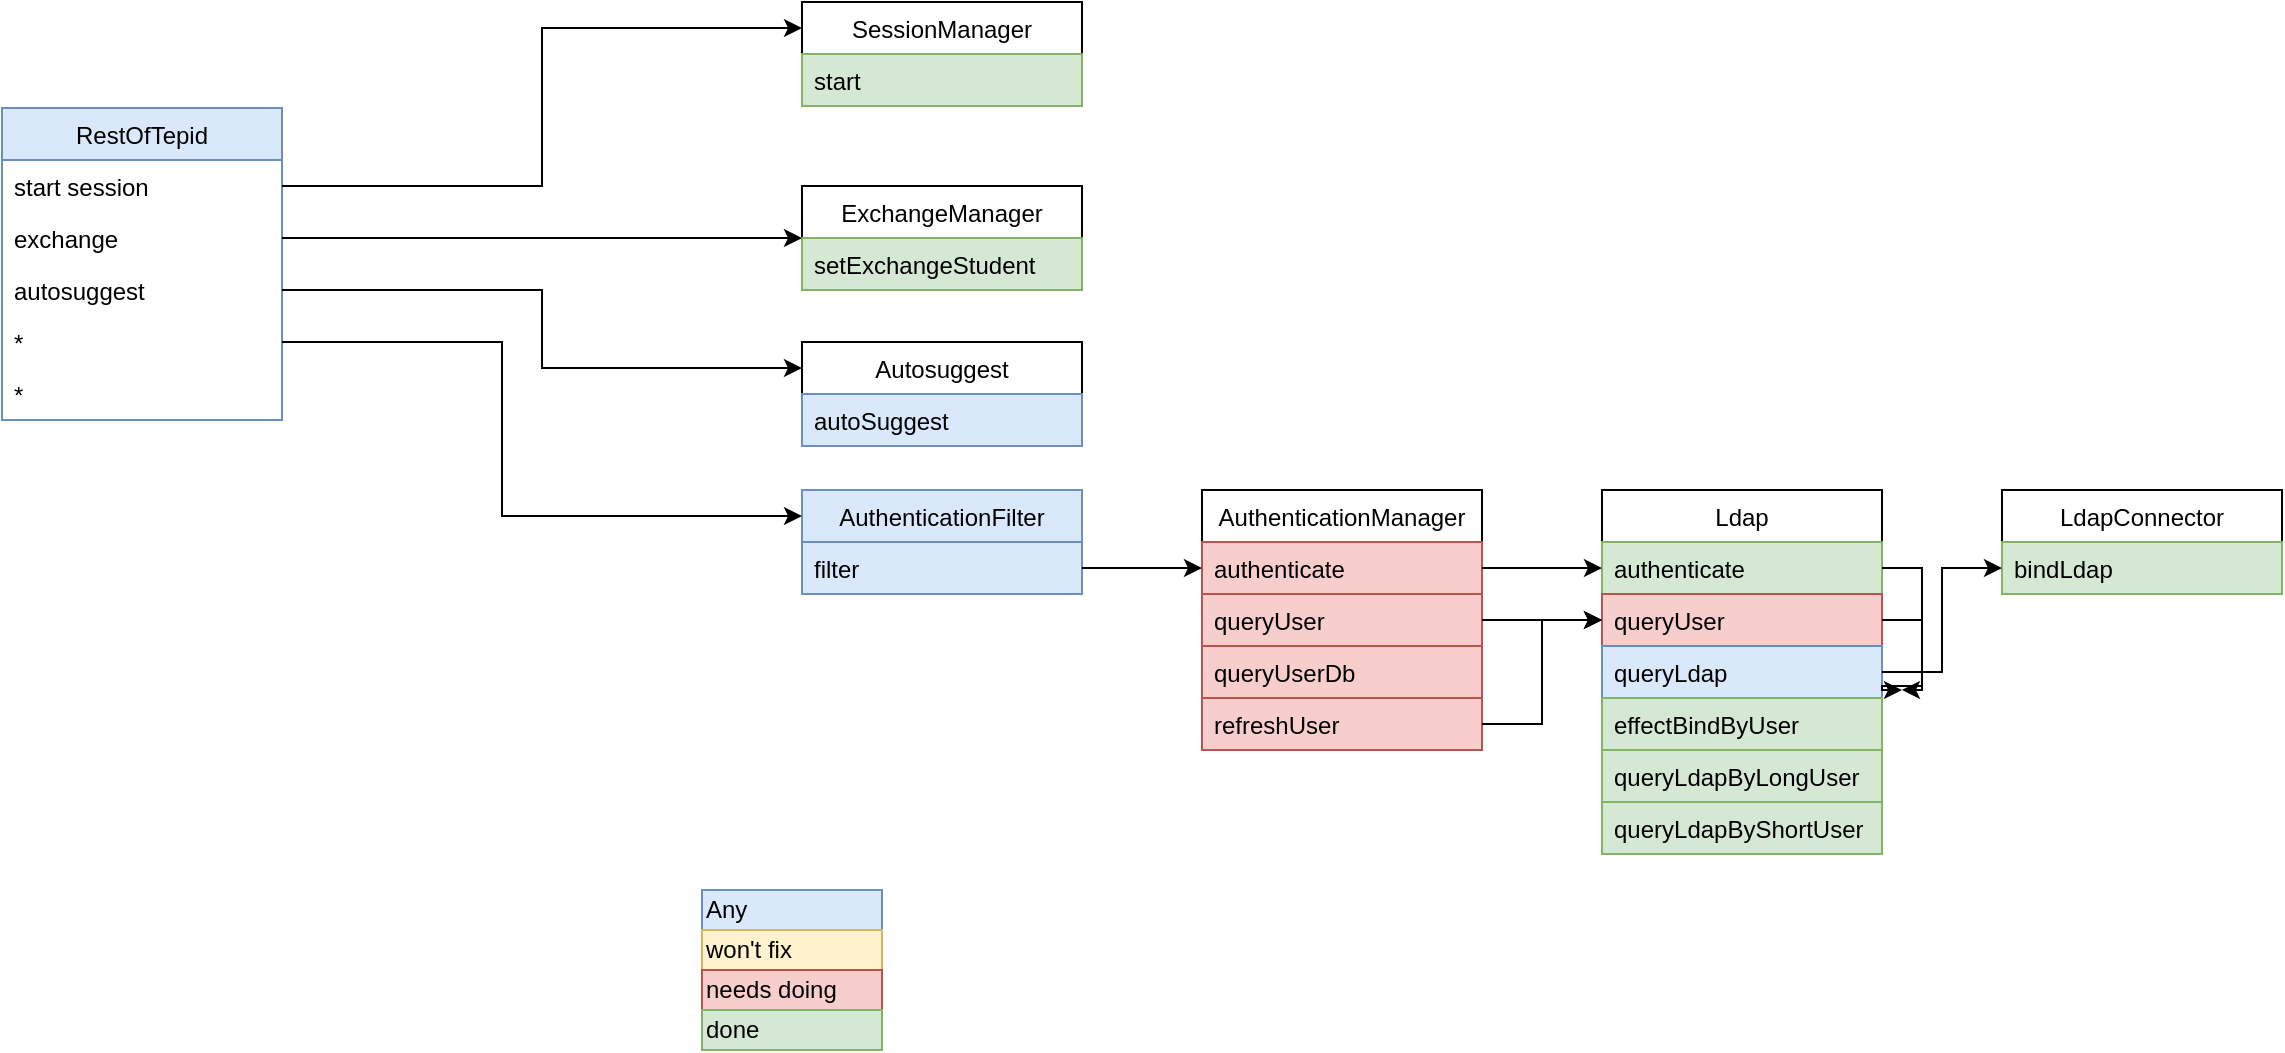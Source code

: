 <mxfile pages="1" version="11.2.4" type="device"><diagram name="Page-1" id="9f46799a-70d6-7492-0946-bef42562c5a5"><mxGraphModel dx="1178" dy="801" grid="1" gridSize="10" guides="1" tooltips="1" connect="1" arrows="1" fold="1" page="1" pageScale="1" pageWidth="1100" pageHeight="850" background="#ffffff" math="0" shadow="0"><root><mxCell id="0"/><mxCell id="1" parent="0"/><mxCell id="6UheGPy9PFIVRsEXZHjF-1" value="AuthenticationFilter" style="swimlane;fontStyle=0;childLayout=stackLayout;horizontal=1;startSize=26;fillColor=#dae8fc;horizontalStack=0;resizeParent=1;resizeParentMax=0;resizeLast=0;collapsible=1;marginBottom=0;strokeColor=#6c8ebf;" parent="1" vertex="1"><mxGeometry x="680" y="270" width="140" height="52" as="geometry"/></mxCell><mxCell id="6UheGPy9PFIVRsEXZHjF-2" value="filter" style="text;strokeColor=#6c8ebf;fillColor=#dae8fc;align=left;verticalAlign=top;spacingLeft=4;spacingRight=4;overflow=hidden;rotatable=0;points=[[0,0.5],[1,0.5]];portConstraint=eastwest;" parent="6UheGPy9PFIVRsEXZHjF-1" vertex="1"><mxGeometry y="26" width="140" height="26" as="geometry"/></mxCell><mxCell id="6UheGPy9PFIVRsEXZHjF-5" value="AuthenticationManager" style="swimlane;fontStyle=0;childLayout=stackLayout;horizontal=1;startSize=26;fillColor=none;horizontalStack=0;resizeParent=1;resizeParentMax=0;resizeLast=0;collapsible=1;marginBottom=0;" parent="1" vertex="1"><mxGeometry x="880" y="270" width="140" height="130" as="geometry"/></mxCell><mxCell id="6UheGPy9PFIVRsEXZHjF-6" value="authenticate" style="text;strokeColor=#b85450;fillColor=#f8cecc;align=left;verticalAlign=top;spacingLeft=4;spacingRight=4;overflow=hidden;rotatable=0;points=[[0,0.5],[1,0.5]];portConstraint=eastwest;" parent="6UheGPy9PFIVRsEXZHjF-5" vertex="1"><mxGeometry y="26" width="140" height="26" as="geometry"/></mxCell><mxCell id="6UheGPy9PFIVRsEXZHjF-7" value="queryUser" style="text;strokeColor=#b85450;fillColor=#f8cecc;align=left;verticalAlign=top;spacingLeft=4;spacingRight=4;overflow=hidden;rotatable=0;points=[[0,0.5],[1,0.5]];portConstraint=eastwest;" parent="6UheGPy9PFIVRsEXZHjF-5" vertex="1"><mxGeometry y="52" width="140" height="26" as="geometry"/></mxCell><mxCell id="6UheGPy9PFIVRsEXZHjF-8" value="queryUserDb" style="text;strokeColor=#b85450;fillColor=#f8cecc;align=left;verticalAlign=top;spacingLeft=4;spacingRight=4;overflow=hidden;rotatable=0;points=[[0,0.5],[1,0.5]];portConstraint=eastwest;" parent="6UheGPy9PFIVRsEXZHjF-5" vertex="1"><mxGeometry y="78" width="140" height="26" as="geometry"/></mxCell><mxCell id="9L9sooSEBMNucQ8PZTeV-11" value="refreshUser" style="text;strokeColor=#b85450;fillColor=#f8cecc;align=left;verticalAlign=top;spacingLeft=4;spacingRight=4;overflow=hidden;rotatable=0;points=[[0,0.5],[1,0.5]];portConstraint=eastwest;" vertex="1" parent="6UheGPy9PFIVRsEXZHjF-5"><mxGeometry y="104" width="140" height="26" as="geometry"/></mxCell><mxCell id="6UheGPy9PFIVRsEXZHjF-9" value="Autosuggest" style="swimlane;fontStyle=0;childLayout=stackLayout;horizontal=1;startSize=26;fillColor=none;horizontalStack=0;resizeParent=1;resizeParentMax=0;resizeLast=0;collapsible=1;marginBottom=0;" parent="1" vertex="1"><mxGeometry x="680" y="196" width="140" height="52" as="geometry"/></mxCell><mxCell id="6UheGPy9PFIVRsEXZHjF-12" value="autoSuggest" style="text;strokeColor=#6c8ebf;fillColor=#dae8fc;align=left;verticalAlign=top;spacingLeft=4;spacingRight=4;overflow=hidden;rotatable=0;points=[[0,0.5],[1,0.5]];portConstraint=eastwest;" parent="6UheGPy9PFIVRsEXZHjF-9" vertex="1"><mxGeometry y="26" width="140" height="26" as="geometry"/></mxCell><mxCell id="6UheGPy9PFIVRsEXZHjF-13" value="ExchangeManager" style="swimlane;fontStyle=0;childLayout=stackLayout;horizontal=1;startSize=26;fillColor=none;horizontalStack=0;resizeParent=1;resizeParentMax=0;resizeLast=0;collapsible=1;marginBottom=0;" parent="1" vertex="1"><mxGeometry x="680" y="118" width="140" height="52" as="geometry"/></mxCell><mxCell id="6UheGPy9PFIVRsEXZHjF-14" value="setExchangeStudent" style="text;strokeColor=#82b366;fillColor=#d5e8d4;align=left;verticalAlign=top;spacingLeft=4;spacingRight=4;overflow=hidden;rotatable=0;points=[[0,0.5],[1,0.5]];portConstraint=eastwest;" parent="6UheGPy9PFIVRsEXZHjF-13" vertex="1"><mxGeometry y="26" width="140" height="26" as="geometry"/></mxCell><mxCell id="6UheGPy9PFIVRsEXZHjF-18" value="Ldap" style="swimlane;fontStyle=0;childLayout=stackLayout;horizontal=1;startSize=26;fillColor=none;horizontalStack=0;resizeParent=1;resizeParentMax=0;resizeLast=0;collapsible=1;marginBottom=0;" parent="1" vertex="1"><mxGeometry x="1080" y="270" width="140" height="182" as="geometry"/></mxCell><mxCell id="6UheGPy9PFIVRsEXZHjF-21" value="authenticate" style="text;strokeColor=#82b366;fillColor=#d5e8d4;align=left;verticalAlign=top;spacingLeft=4;spacingRight=4;overflow=hidden;rotatable=0;points=[[0,0.5],[1,0.5]];portConstraint=eastwest;" parent="6UheGPy9PFIVRsEXZHjF-18" vertex="1"><mxGeometry y="26" width="140" height="26" as="geometry"/></mxCell><mxCell id="6UheGPy9PFIVRsEXZHjF-19" value="queryUser" style="text;strokeColor=#b85450;fillColor=#f8cecc;align=left;verticalAlign=top;spacingLeft=4;spacingRight=4;overflow=hidden;rotatable=0;points=[[0,0.5],[1,0.5]];portConstraint=eastwest;" parent="6UheGPy9PFIVRsEXZHjF-18" vertex="1"><mxGeometry y="52" width="140" height="26" as="geometry"/></mxCell><mxCell id="6UheGPy9PFIVRsEXZHjF-20" value="queryLdap" style="text;strokeColor=#6c8ebf;fillColor=#dae8fc;align=left;verticalAlign=top;spacingLeft=4;spacingRight=4;overflow=hidden;rotatable=0;points=[[0,0.5],[1,0.5]];portConstraint=eastwest;" parent="6UheGPy9PFIVRsEXZHjF-18" vertex="1"><mxGeometry y="78" width="140" height="26" as="geometry"/></mxCell><mxCell id="9L9sooSEBMNucQ8PZTeV-31" value="effectBindByUser" style="text;strokeColor=#82b366;fillColor=#d5e8d4;align=left;verticalAlign=top;spacingLeft=4;spacingRight=4;overflow=hidden;rotatable=0;points=[[0,0.5],[1,0.5]];portConstraint=eastwest;" vertex="1" parent="6UheGPy9PFIVRsEXZHjF-18"><mxGeometry y="104" width="140" height="26" as="geometry"/></mxCell><mxCell id="9L9sooSEBMNucQ8PZTeV-32" value="queryLdapByLongUser" style="text;strokeColor=#82b366;fillColor=#d5e8d4;align=left;verticalAlign=top;spacingLeft=4;spacingRight=4;overflow=hidden;rotatable=0;points=[[0,0.5],[1,0.5]];portConstraint=eastwest;" vertex="1" parent="6UheGPy9PFIVRsEXZHjF-18"><mxGeometry y="130" width="140" height="26" as="geometry"/></mxCell><mxCell id="9L9sooSEBMNucQ8PZTeV-33" value="queryLdapByShortUser" style="text;strokeColor=#82b366;fillColor=#d5e8d4;align=left;verticalAlign=top;spacingLeft=4;spacingRight=4;overflow=hidden;rotatable=0;points=[[0,0.5],[1,0.5]];portConstraint=eastwest;" vertex="1" parent="6UheGPy9PFIVRsEXZHjF-18"><mxGeometry y="156" width="140" height="26" as="geometry"/></mxCell><mxCell id="6UheGPy9PFIVRsEXZHjF-22" value="SessionManager" style="swimlane;fontStyle=0;childLayout=stackLayout;horizontal=1;startSize=26;fillColor=none;horizontalStack=0;resizeParent=1;resizeParentMax=0;resizeLast=0;collapsible=1;marginBottom=0;" parent="1" vertex="1"><mxGeometry x="680" y="26" width="140" height="52" as="geometry"/></mxCell><mxCell id="6UheGPy9PFIVRsEXZHjF-23" value="start" style="text;strokeColor=#82b366;fillColor=#d5e8d4;align=left;verticalAlign=top;spacingLeft=4;spacingRight=4;overflow=hidden;rotatable=0;points=[[0,0.5],[1,0.5]];portConstraint=eastwest;" parent="6UheGPy9PFIVRsEXZHjF-22" vertex="1"><mxGeometry y="26" width="140" height="26" as="geometry"/></mxCell><mxCell id="6UheGPy9PFIVRsEXZHjF-26" value="RestOfTepid" style="swimlane;fontStyle=0;childLayout=stackLayout;horizontal=1;startSize=26;fillColor=#dae8fc;horizontalStack=0;resizeParent=1;resizeParentMax=0;resizeLast=0;collapsible=1;marginBottom=0;strokeColor=#6c8ebf;" parent="1" vertex="1"><mxGeometry x="280" y="79" width="140" height="156" as="geometry"/></mxCell><mxCell id="6UheGPy9PFIVRsEXZHjF-29" value="start session" style="text;strokeColor=none;fillColor=none;align=left;verticalAlign=top;spacingLeft=4;spacingRight=4;overflow=hidden;rotatable=0;points=[[0,0.5],[1,0.5]];portConstraint=eastwest;" parent="6UheGPy9PFIVRsEXZHjF-26" vertex="1"><mxGeometry y="26" width="140" height="26" as="geometry"/></mxCell><mxCell id="9L9sooSEBMNucQ8PZTeV-2" value="exchange" style="text;strokeColor=none;fillColor=none;align=left;verticalAlign=top;spacingLeft=4;spacingRight=4;overflow=hidden;rotatable=0;points=[[0,0.5],[1,0.5]];portConstraint=eastwest;" vertex="1" parent="6UheGPy9PFIVRsEXZHjF-26"><mxGeometry y="52" width="140" height="26" as="geometry"/></mxCell><mxCell id="9L9sooSEBMNucQ8PZTeV-5" value="autosuggest" style="text;strokeColor=none;fillColor=none;align=left;verticalAlign=top;spacingLeft=4;spacingRight=4;overflow=hidden;rotatable=0;points=[[0,0.5],[1,0.5]];portConstraint=eastwest;" vertex="1" parent="6UheGPy9PFIVRsEXZHjF-26"><mxGeometry y="78" width="140" height="26" as="geometry"/></mxCell><mxCell id="9L9sooSEBMNucQ8PZTeV-8" value="*" style="text;strokeColor=none;fillColor=none;align=left;verticalAlign=top;spacingLeft=4;spacingRight=4;overflow=hidden;rotatable=0;points=[[0,0.5],[1,0.5]];portConstraint=eastwest;" vertex="1" parent="6UheGPy9PFIVRsEXZHjF-26"><mxGeometry y="104" width="140" height="26" as="geometry"/></mxCell><mxCell id="9L9sooSEBMNucQ8PZTeV-13" value="*" style="text;strokeColor=none;fillColor=none;align=left;verticalAlign=top;spacingLeft=4;spacingRight=4;overflow=hidden;rotatable=0;points=[[0,0.5],[1,0.5]];portConstraint=eastwest;" vertex="1" parent="6UheGPy9PFIVRsEXZHjF-26"><mxGeometry y="130" width="140" height="26" as="geometry"/></mxCell><mxCell id="9L9sooSEBMNucQ8PZTeV-3" style="edgeStyle=orthogonalEdgeStyle;rounded=0;orthogonalLoop=1;jettySize=auto;html=1;" edge="1" parent="1" source="9L9sooSEBMNucQ8PZTeV-2" target="6UheGPy9PFIVRsEXZHjF-13"><mxGeometry relative="1" as="geometry"/></mxCell><mxCell id="9L9sooSEBMNucQ8PZTeV-7" style="edgeStyle=orthogonalEdgeStyle;rounded=0;orthogonalLoop=1;jettySize=auto;html=1;entryX=0;entryY=0.25;entryDx=0;entryDy=0;" edge="1" parent="1" source="9L9sooSEBMNucQ8PZTeV-5" target="6UheGPy9PFIVRsEXZHjF-9"><mxGeometry relative="1" as="geometry"/></mxCell><mxCell id="9L9sooSEBMNucQ8PZTeV-9" style="edgeStyle=orthogonalEdgeStyle;rounded=0;orthogonalLoop=1;jettySize=auto;html=1;entryX=0;entryY=0.25;entryDx=0;entryDy=0;" edge="1" parent="1" source="9L9sooSEBMNucQ8PZTeV-8" target="6UheGPy9PFIVRsEXZHjF-1"><mxGeometry relative="1" as="geometry"><Array as="points"><mxPoint x="530" y="196"/><mxPoint x="530" y="283"/></Array></mxGeometry></mxCell><mxCell id="9L9sooSEBMNucQ8PZTeV-10" style="edgeStyle=orthogonalEdgeStyle;rounded=0;orthogonalLoop=1;jettySize=auto;html=1;entryX=0;entryY=0.25;entryDx=0;entryDy=0;" edge="1" parent="1" source="6UheGPy9PFIVRsEXZHjF-29" target="6UheGPy9PFIVRsEXZHjF-22"><mxGeometry relative="1" as="geometry"/></mxCell><mxCell id="9L9sooSEBMNucQ8PZTeV-12" style="edgeStyle=orthogonalEdgeStyle;rounded=0;orthogonalLoop=1;jettySize=auto;html=1;" edge="1" parent="1" source="6UheGPy9PFIVRsEXZHjF-2" target="6UheGPy9PFIVRsEXZHjF-6"><mxGeometry relative="1" as="geometry"/></mxCell><mxCell id="9L9sooSEBMNucQ8PZTeV-14" value="LdapConnector" style="swimlane;fontStyle=0;childLayout=stackLayout;horizontal=1;startSize=26;fillColor=none;horizontalStack=0;resizeParent=1;resizeParentMax=0;resizeLast=0;collapsible=1;marginBottom=0;" vertex="1" parent="1"><mxGeometry x="1280" y="270" width="140" height="52" as="geometry"/></mxCell><mxCell id="9L9sooSEBMNucQ8PZTeV-15" value="bindLdap" style="text;strokeColor=#82b366;fillColor=#d5e8d4;align=left;verticalAlign=top;spacingLeft=4;spacingRight=4;overflow=hidden;rotatable=0;points=[[0,0.5],[1,0.5]];portConstraint=eastwest;" vertex="1" parent="9L9sooSEBMNucQ8PZTeV-14"><mxGeometry y="26" width="140" height="26" as="geometry"/></mxCell><mxCell id="9L9sooSEBMNucQ8PZTeV-18" style="edgeStyle=orthogonalEdgeStyle;rounded=0;orthogonalLoop=1;jettySize=auto;html=1;" edge="1" parent="1" source="6UheGPy9PFIVRsEXZHjF-7" target="6UheGPy9PFIVRsEXZHjF-19"><mxGeometry relative="1" as="geometry"/></mxCell><mxCell id="9L9sooSEBMNucQ8PZTeV-19" style="edgeStyle=orthogonalEdgeStyle;rounded=0;orthogonalLoop=1;jettySize=auto;html=1;" edge="1" parent="1" source="9L9sooSEBMNucQ8PZTeV-11" target="6UheGPy9PFIVRsEXZHjF-19"><mxGeometry relative="1" as="geometry"/></mxCell><mxCell id="9L9sooSEBMNucQ8PZTeV-22" style="edgeStyle=orthogonalEdgeStyle;rounded=0;orthogonalLoop=1;jettySize=auto;html=1;" edge="1" parent="1" source="6UheGPy9PFIVRsEXZHjF-6" target="6UheGPy9PFIVRsEXZHjF-21"><mxGeometry relative="1" as="geometry"><Array as="points"><mxPoint x="1100" y="309"/><mxPoint x="1100" y="309"/></Array></mxGeometry></mxCell><mxCell id="9L9sooSEBMNucQ8PZTeV-23" style="edgeStyle=orthogonalEdgeStyle;rounded=0;orthogonalLoop=1;jettySize=auto;html=1;" edge="1" parent="1" source="6UheGPy9PFIVRsEXZHjF-21"><mxGeometry relative="1" as="geometry"><mxPoint x="1230" y="370" as="targetPoint"/><Array as="points"><mxPoint x="1240" y="309"/><mxPoint x="1240" y="370"/></Array></mxGeometry></mxCell><mxCell id="9L9sooSEBMNucQ8PZTeV-24" style="edgeStyle=orthogonalEdgeStyle;rounded=0;orthogonalLoop=1;jettySize=auto;html=1;" edge="1" parent="1" source="6UheGPy9PFIVRsEXZHjF-19"><mxGeometry relative="1" as="geometry"><mxPoint x="1230" y="370" as="targetPoint"/><Array as="points"><mxPoint x="1240" y="335"/><mxPoint x="1240" y="368"/><mxPoint x="1220" y="368"/><mxPoint x="1220" y="370"/></Array></mxGeometry></mxCell><mxCell id="9L9sooSEBMNucQ8PZTeV-25" style="edgeStyle=orthogonalEdgeStyle;rounded=0;orthogonalLoop=1;jettySize=auto;html=1;" edge="1" parent="1" source="6UheGPy9PFIVRsEXZHjF-20" target="9L9sooSEBMNucQ8PZTeV-15"><mxGeometry relative="1" as="geometry"/></mxCell><mxCell id="9L9sooSEBMNucQ8PZTeV-27" value="Any" style="rounded=0;whiteSpace=wrap;html=1;fillColor=#dae8fc;align=left;strokeColor=#6c8ebf;" vertex="1" parent="1"><mxGeometry x="630" y="470" width="90" height="20" as="geometry"/></mxCell><mxCell id="9L9sooSEBMNucQ8PZTeV-28" value="won't fix" style="rounded=0;whiteSpace=wrap;html=1;fillColor=#fff2cc;align=left;strokeColor=#d6b656;" vertex="1" parent="1"><mxGeometry x="630" y="490" width="90" height="20" as="geometry"/></mxCell><mxCell id="9L9sooSEBMNucQ8PZTeV-29" value="needs doing" style="rounded=0;whiteSpace=wrap;html=1;fillColor=#f8cecc;align=left;strokeColor=#b85450;" vertex="1" parent="1"><mxGeometry x="630" y="510" width="90" height="20" as="geometry"/></mxCell><mxCell id="9L9sooSEBMNucQ8PZTeV-30" value="done" style="rounded=0;whiteSpace=wrap;html=1;fillColor=#d5e8d4;align=left;strokeColor=#82b366;" vertex="1" parent="1"><mxGeometry x="630" y="530" width="90" height="20" as="geometry"/></mxCell></root></mxGraphModel></diagram></mxfile>